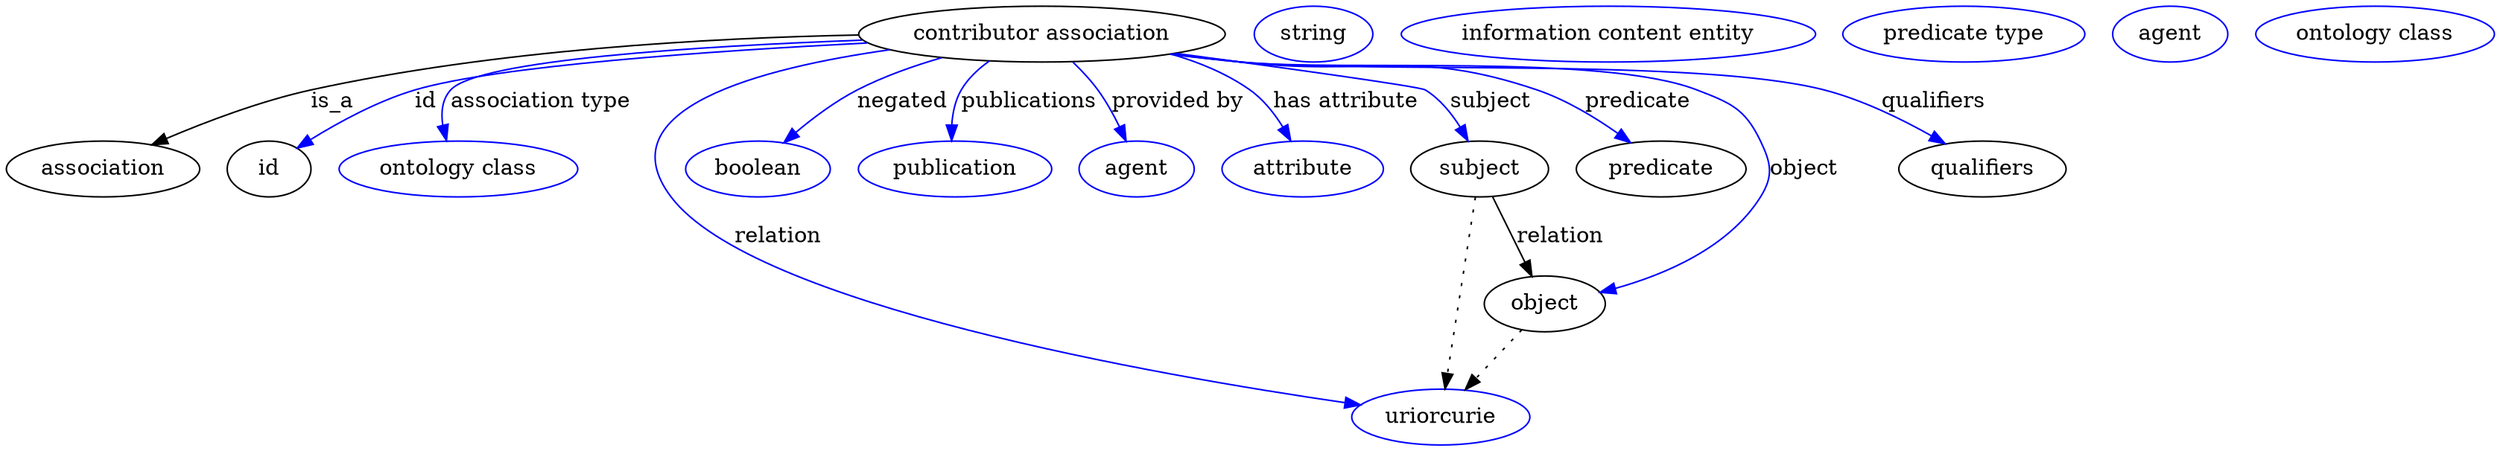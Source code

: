digraph {
	graph [bb="0,0,1321.8,283"];
	node [label="\N"];
	"contributor association"	 [height=0.5,
		label="contributor association",
		pos="568.05,265",
		width=2.5276];
	association	 [height=0.5,
		pos="50.046,178",
		width=1.3902];
	"contributor association" -> association	 [label=is_a,
		lp="183.05,221.5",
		pos="e,78.77,192.96 480.23,260.14 381.74,254.14 228.41,242.99 172.05,229 142.87,221.76 111.62,208.58 88.048,197.43"];
	id	 [height=0.5,
		pos="145.05,178",
		width=0.75];
	"contributor association" -> id	 [color=blue,
		label=id,
		lp="235.55,221.5",
		pos="e,162.81,191.83 480.38,259.96 396.03,254.34 274.88,244.02 230.05,229 208.84,221.9 187.27,208.87 171.16,197.75",
		style=solid];
	"association type"	 [color=blue,
		height=0.5,
		label="ontology class",
		pos="252.05,178",
		width=1.7151];
	"contributor association" -> "association type"	 [color=blue,
		label="association type",
		lp="294.05,221.5",
		pos="e,245.61,196.17 479.01,260.91 390.31,255.89 265.15,245.91 250.05,229 244.57,222.87 243.32,214.48 243.97,206.27",
		style=solid];
	relation	 [color=blue,
		height=0.5,
		label=uriorcurie,
		pos="776.05,18",
		width=1.2638];
	"contributor association" -> relation	 [color=blue,
		label=relation,
		lp="427.05,134.5",
		pos="e,735,26.032 494,254.39 422.35,240.82 329.68,212.53 367.05,160 409.59,100.19 625.25,48.997 725.13,28.079",
		style=solid];
	negated	 [color=blue,
		height=0.5,
		label=boolean,
		pos="414.05,178",
		width=1.0652];
	"contributor association" -> negated	 [color=blue,
		label=negated,
		lp="497.55,221.5",
		pos="e,430.85,194.31 520.38,249.62 505.71,244.03 489.8,237.07 476.05,229 462.7,221.17 449.26,210.53 438.33,201",
		style=solid];
	publications	 [color=blue,
		height=0.5,
		label=publication,
		pos="520.05,178",
		width=1.3902];
	"contributor association" -> publications	 [color=blue,
		label=publications,
		lp="561.55,221.5",
		pos="e,519.98,196.42 543.2,247.43 537.38,242.15 531.79,235.9 528.05,229 524.35,222.17 522.23,214.13 521.06,206.47",
		style=solid];
	"provided by"	 [color=blue,
		height=0.5,
		label=agent,
		pos="618.05,178",
		width=0.83048];
	"contributor association" -> "provided by"	 [color=blue,
		label="provided by",
		lp="636.05,221.5",
		pos="e,611.09,195.95 582.59,247.23 586.87,241.58 591.39,235.19 595.05,229 599.47,221.51 603.62,213.02 607.13,205.14",
		style=solid];
	"has attribute"	 [color=blue,
		height=0.5,
		label=attribute,
		pos="706.05,178",
		width=1.1193];
	"contributor association" -> "has attribute"	 [color=blue,
		label="has attribute",
		lp="720.55,221.5",
		pos="e,698.29,195.78 629.28,251.58 644.6,246.27 660.29,238.97 673.05,229 681.31,222.54 688.13,213.4 693.39,204.64",
		style=solid];
	subject	 [height=0.5,
		pos="800.05,178",
		width=0.99297];
	"contributor association" -> subject	 [color=blue,
		label=subject,
		lp="795.55,221.5",
		pos="e,790.18,195.38 635.28,252.81 688.83,243.01 755.3,230.62 758.05,229 768.47,222.83 777.45,213.06 784.39,203.72",
		style=solid];
	predicate	 [height=0.5,
		pos="897.05,178",
		width=1.1916];
	"contributor association" -> predicate	 [color=blue,
		label=predicate,
		lp="874.05,221.5",
		pos="e,877.89,194.17 634.12,252.54 645.42,250.57 657.05,248.64 668.05,247 734.89,237.01 755.53,252.1 819.05,229 837.18,222.4 855.34,210.89 \
869.57,200.46",
		style=solid];
	object	 [height=0.5,
		pos="836.05,91",
		width=0.9027];
	"contributor association" -> object	 [color=blue,
		label=object,
		lp="972.05,178",
		pos="e,864.72,99.483 632.99,252.32 644.63,250.33 656.67,248.46 668.05,247 771.95,233.7 804.62,264.86 903.05,229 926.69,220.39 937.56,\
218.38 949.05,196 956.35,181.77 956.87,173.95 949.05,160 933.19,131.74 900.52,113.68 874.37,103.15",
		style=solid];
	qualifiers	 [height=0.5,
		pos="1072,178",
		width=1.2277];
	"contributor association" -> qualifiers	 [color=blue,
		label=qualifiers,
		lp="1047,221.5",
		pos="e,1052.2,194.32 632.42,252.22 644.24,250.21 656.48,248.36 668.05,247 739.22,238.64 921.71,250.6 990.05,229 1009.4,222.88 1028.8,\
211.12 1043.9,200.43",
		style=solid];
	association_id	 [color=blue,
		height=0.5,
		label=string,
		pos="708.05,265",
		width=0.84854];
	subject -> relation	 [pos="e,778.78,36.223 797.34,159.96 793.2,132.35 785.25,79.375 780.32,46.525",
		style=dotted];
	subject -> object	 [label=relation,
		lp="842.05,134.5",
		pos="e,828.72,108.71 807.5,159.97 812.51,147.88 819.19,131.73 824.83,118.09"];
	"contributor association_subject"	 [color=blue,
		height=0.5,
		label="information content entity",
		pos="860.05,265",
		width=2.8706];
	"contributor association_predicate"	 [color=blue,
		height=0.5,
		label="predicate type",
		pos="1042,265",
		width=1.679];
	object -> relation	 [pos="e,790.23,35.261 822.43,74.435 814.85,65.207 805.25,53.528 796.75,43.191",
		style=dotted];
	"contributor association_object"	 [color=blue,
		height=0.5,
		label=agent,
		pos="1150,265",
		width=0.83048];
	"contributor association_qualifiers"	 [color=blue,
		height=0.5,
		label="ontology class",
		pos="1260,265",
		width=1.7151];
}
